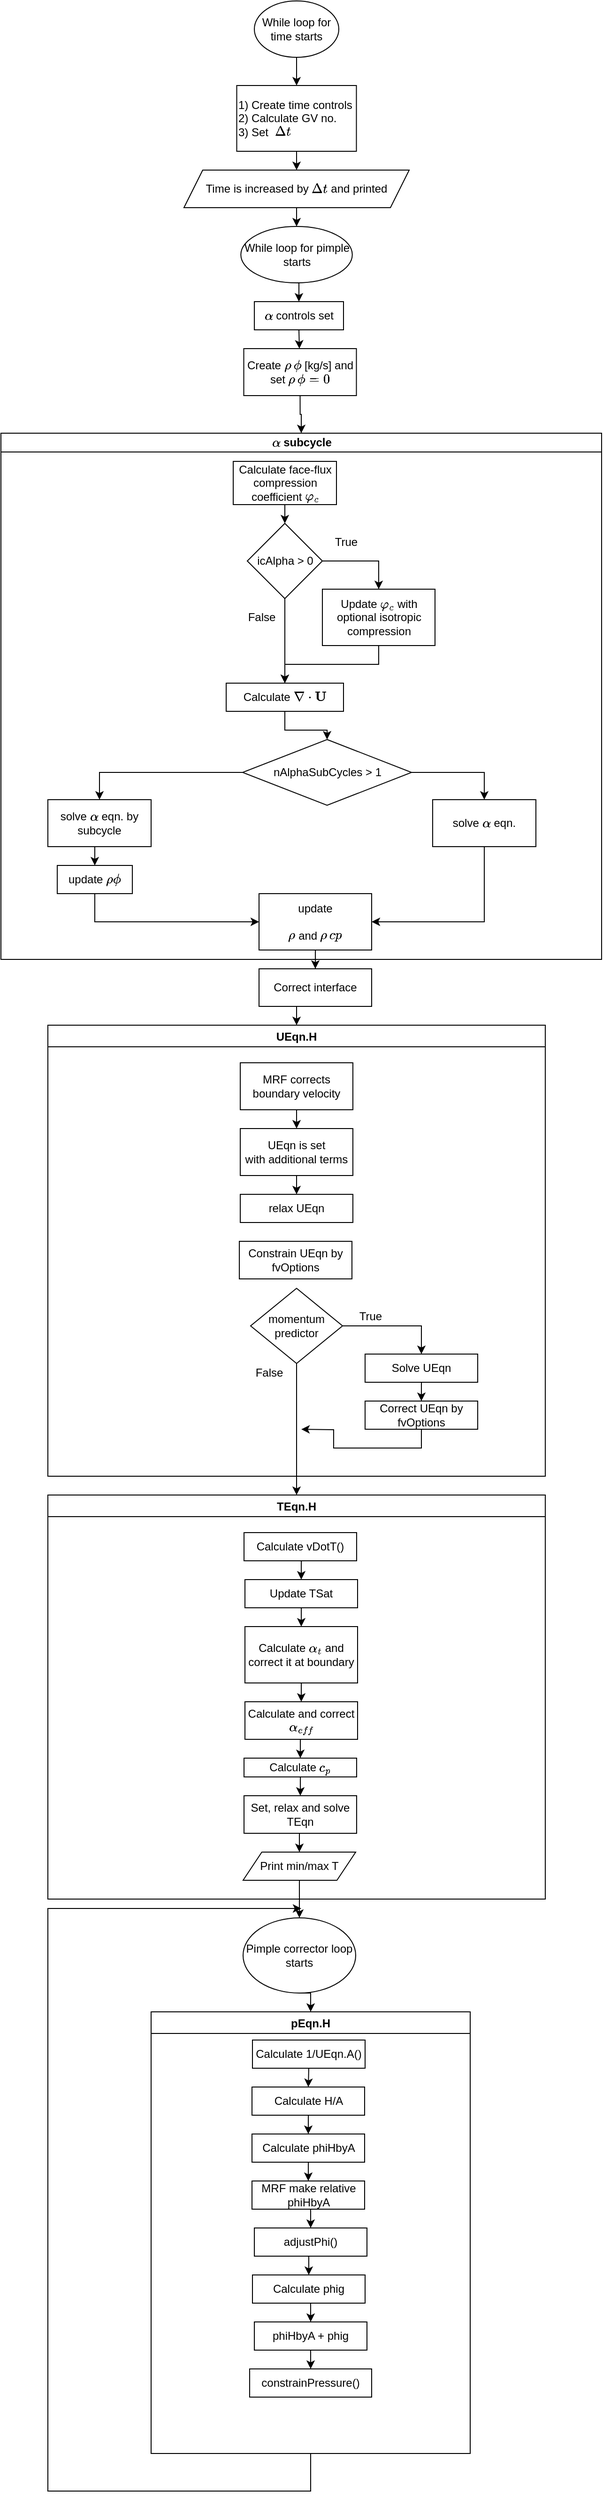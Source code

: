 <mxfile version="14.3.0" type="device"><diagram id="Rym5N9LAGHmapoCSd85f" name="Page-1"><mxGraphModel dx="1483" dy="807" grid="1" gridSize="10" guides="1" tooltips="1" connect="1" arrows="1" fold="1" page="1" pageScale="1" pageWidth="850" pageHeight="10000" math="1" shadow="0"><root><mxCell id="0"/><mxCell id="1" parent="0"/><mxCell id="AACT0-iEWtSOSLSEupFS-4" style="edgeStyle=orthogonalEdgeStyle;rounded=0;orthogonalLoop=1;jettySize=auto;html=1;exitX=0.5;exitY=1;exitDx=0;exitDy=0;entryX=0.5;entryY=0;entryDx=0;entryDy=0;" parent="1" source="AACT0-iEWtSOSLSEupFS-1" target="AACT0-iEWtSOSLSEupFS-2" edge="1"><mxGeometry relative="1" as="geometry"/></mxCell><mxCell id="AACT0-iEWtSOSLSEupFS-1" value="While loop for time starts" style="ellipse;whiteSpace=wrap;html=1;" parent="1" vertex="1"><mxGeometry x="360" y="20" width="90" height="60" as="geometry"/></mxCell><mxCell id="AACT0-iEWtSOSLSEupFS-7" style="edgeStyle=orthogonalEdgeStyle;rounded=0;orthogonalLoop=1;jettySize=auto;html=1;exitX=0.5;exitY=1;exitDx=0;exitDy=0;entryX=0.5;entryY=0;entryDx=0;entryDy=0;" parent="1" source="AACT0-iEWtSOSLSEupFS-2" target="AACT0-iEWtSOSLSEupFS-5" edge="1"><mxGeometry relative="1" as="geometry"/></mxCell><mxCell id="AACT0-iEWtSOSLSEupFS-2" value="&lt;div align=&quot;left&quot;&gt;1) Create time controls&lt;/div&gt;&lt;div align=&quot;left&quot;&gt;2) Calculate GV no.&lt;/div&gt;&lt;div align=&quot;left&quot;&gt;3) Set&amp;nbsp; `\Delta t`&lt;br&gt;&lt;/div&gt;" style="rounded=0;whiteSpace=wrap;html=1;align=left;" parent="1" vertex="1"><mxGeometry x="341.25" y="110" width="127.5" height="70" as="geometry"/></mxCell><mxCell id="AACT0-iEWtSOSLSEupFS-10" style="edgeStyle=orthogonalEdgeStyle;rounded=0;orthogonalLoop=1;jettySize=auto;html=1;exitX=0.5;exitY=1;exitDx=0;exitDy=0;entryX=0.5;entryY=0;entryDx=0;entryDy=0;" parent="1" source="AACT0-iEWtSOSLSEupFS-5" target="AACT0-iEWtSOSLSEupFS-8" edge="1"><mxGeometry relative="1" as="geometry"/></mxCell><mxCell id="AACT0-iEWtSOSLSEupFS-5" value="Time is increased by `\Delta t` and printed" style="shape=parallelogram;perimeter=parallelogramPerimeter;whiteSpace=wrap;html=1;fixedSize=1;" parent="1" vertex="1"><mxGeometry x="285" y="200" width="240" height="40" as="geometry"/></mxCell><mxCell id="AACT0-iEWtSOSLSEupFS-15" style="edgeStyle=orthogonalEdgeStyle;rounded=0;orthogonalLoop=1;jettySize=auto;html=1;exitX=0.5;exitY=1;exitDx=0;exitDy=0;entryX=0.5;entryY=0;entryDx=0;entryDy=0;" parent="1" source="AACT0-iEWtSOSLSEupFS-8" target="AACT0-iEWtSOSLSEupFS-11" edge="1"><mxGeometry relative="1" as="geometry"/></mxCell><mxCell id="AACT0-iEWtSOSLSEupFS-8" value="While loop for pimple starts" style="ellipse;whiteSpace=wrap;html=1;" parent="1" vertex="1"><mxGeometry x="345.63" y="260" width="118.75" height="60" as="geometry"/></mxCell><mxCell id="AACT0-iEWtSOSLSEupFS-18" style="edgeStyle=orthogonalEdgeStyle;rounded=0;orthogonalLoop=1;jettySize=auto;html=1;exitX=0.5;exitY=1;exitDx=0;exitDy=0;" parent="1" source="AACT0-iEWtSOSLSEupFS-11" edge="1"><mxGeometry relative="1" as="geometry"><mxPoint x="408" y="390" as="targetPoint"/></mxGeometry></mxCell><mxCell id="AACT0-iEWtSOSLSEupFS-11" value="`\alpha` controls set" style="rounded=0;whiteSpace=wrap;html=1;" parent="1" vertex="1"><mxGeometry x="360" y="340" width="95" height="30" as="geometry"/></mxCell><mxCell id="AACT0-iEWtSOSLSEupFS-38" style="edgeStyle=orthogonalEdgeStyle;rounded=0;orthogonalLoop=1;jettySize=auto;html=1;exitX=0.5;exitY=1;exitDx=0;exitDy=0;entryX=0.5;entryY=0;entryDx=0;entryDy=0;" parent="1" source="AACT0-iEWtSOSLSEupFS-16" target="AACT0-iEWtSOSLSEupFS-34" edge="1"><mxGeometry relative="1" as="geometry"/></mxCell><mxCell id="AACT0-iEWtSOSLSEupFS-16" value="Create \(\rho\,\phi\) [kg/s] and set \(\rho\,\phi = 0\)" style="rounded=0;whiteSpace=wrap;html=1;" parent="1" vertex="1"><mxGeometry x="348.75" y="390" width="120" height="50" as="geometry"/></mxCell><mxCell id="AACT0-iEWtSOSLSEupFS-34" value="\(\alpha\) subcycle" style="swimlane;html=1;startSize=20;horizontal=1;containerType=tree;" parent="1" vertex="1"><mxGeometry x="90" y="480" width="640" height="560" as="geometry"><mxRectangle x="90" y="480" width="160" height="20" as="alternateBounds"/></mxGeometry></mxCell><mxCell id="AACT0-iEWtSOSLSEupFS-42" style="edgeStyle=orthogonalEdgeStyle;rounded=0;orthogonalLoop=1;jettySize=auto;html=1;exitX=0.5;exitY=1;exitDx=0;exitDy=0;entryX=0.5;entryY=0;entryDx=0;entryDy=0;" parent="AACT0-iEWtSOSLSEupFS-34" source="AACT0-iEWtSOSLSEupFS-20" target="AACT0-iEWtSOSLSEupFS-41" edge="1"><mxGeometry relative="1" as="geometry"/></mxCell><mxCell id="AACT0-iEWtSOSLSEupFS-20" value="Calculate face-flux compression coefficient \(\varphi_c\)" style="whiteSpace=wrap;html=1;" parent="AACT0-iEWtSOSLSEupFS-34" vertex="1"><mxGeometry x="247.5" y="30" width="110" height="46" as="geometry"/></mxCell><mxCell id="AACT0-iEWtSOSLSEupFS-54" style="edgeStyle=orthogonalEdgeStyle;rounded=0;orthogonalLoop=1;jettySize=auto;html=1;exitX=1;exitY=0.5;exitDx=0;exitDy=0;entryX=0.5;entryY=0;entryDx=0;entryDy=0;" parent="AACT0-iEWtSOSLSEupFS-34" source="AACT0-iEWtSOSLSEupFS-41" target="AACT0-iEWtSOSLSEupFS-49" edge="1"><mxGeometry relative="1" as="geometry"/></mxCell><mxCell id="AACT0-iEWtSOSLSEupFS-56" style="edgeStyle=orthogonalEdgeStyle;rounded=0;orthogonalLoop=1;jettySize=auto;html=1;exitX=0.5;exitY=1;exitDx=0;exitDy=0;" parent="AACT0-iEWtSOSLSEupFS-34" source="AACT0-iEWtSOSLSEupFS-41" target="AACT0-iEWtSOSLSEupFS-48" edge="1"><mxGeometry relative="1" as="geometry"/></mxCell><mxCell id="AACT0-iEWtSOSLSEupFS-41" value="icAlpha &amp;gt; 0" style="rhombus;whiteSpace=wrap;html=1;" parent="AACT0-iEWtSOSLSEupFS-34" vertex="1"><mxGeometry x="262.5" y="96" width="80" height="80" as="geometry"/></mxCell><mxCell id="3qTJy4ESTqDtDDObD_JH-3" style="edgeStyle=orthogonalEdgeStyle;rounded=0;orthogonalLoop=1;jettySize=auto;html=1;exitX=0.5;exitY=1;exitDx=0;exitDy=0;entryX=0.5;entryY=0;entryDx=0;entryDy=0;" parent="AACT0-iEWtSOSLSEupFS-34" source="AACT0-iEWtSOSLSEupFS-48" target="3qTJy4ESTqDtDDObD_JH-2" edge="1"><mxGeometry relative="1" as="geometry"/></mxCell><mxCell id="AACT0-iEWtSOSLSEupFS-48" value="Calculate \(\nabla \cdot \mathbf{U}\)" style="rounded=0;whiteSpace=wrap;html=1;" parent="AACT0-iEWtSOSLSEupFS-34" vertex="1"><mxGeometry x="240" y="266" width="125" height="30" as="geometry"/></mxCell><mxCell id="AACT0-iEWtSOSLSEupFS-60" style="edgeStyle=orthogonalEdgeStyle;rounded=0;orthogonalLoop=1;jettySize=auto;html=1;exitX=0.5;exitY=1;exitDx=0;exitDy=0;entryX=0.5;entryY=0;entryDx=0;entryDy=0;" parent="AACT0-iEWtSOSLSEupFS-34" source="AACT0-iEWtSOSLSEupFS-49" target="AACT0-iEWtSOSLSEupFS-48" edge="1"><mxGeometry relative="1" as="geometry"><Array as="points"><mxPoint x="402.5" y="246"/><mxPoint x="302.5" y="246"/></Array></mxGeometry></mxCell><mxCell id="AACT0-iEWtSOSLSEupFS-49" value="Update \(\varphi_c\) with optional isotropic compression" style="rounded=0;whiteSpace=wrap;html=1;" parent="AACT0-iEWtSOSLSEupFS-34" vertex="1"><mxGeometry x="342.5" y="166" width="120" height="60" as="geometry"/></mxCell><mxCell id="AACT0-iEWtSOSLSEupFS-55" value="True" style="text;html=1;strokeColor=none;fillColor=none;align=center;verticalAlign=middle;whiteSpace=wrap;rounded=0;" parent="AACT0-iEWtSOSLSEupFS-34" vertex="1"><mxGeometry x="347.5" y="106" width="40" height="20" as="geometry"/></mxCell><mxCell id="AACT0-iEWtSOSLSEupFS-61" value="False" style="text;html=1;strokeColor=none;fillColor=none;align=center;verticalAlign=middle;whiteSpace=wrap;rounded=0;" parent="AACT0-iEWtSOSLSEupFS-34" vertex="1"><mxGeometry x="257.5" y="186" width="40" height="20" as="geometry"/></mxCell><mxCell id="3qTJy4ESTqDtDDObD_JH-5" style="edgeStyle=orthogonalEdgeStyle;rounded=0;orthogonalLoop=1;jettySize=auto;html=1;exitX=0;exitY=0.5;exitDx=0;exitDy=0;entryX=0.5;entryY=0;entryDx=0;entryDy=0;" parent="AACT0-iEWtSOSLSEupFS-34" source="3qTJy4ESTqDtDDObD_JH-2" target="3qTJy4ESTqDtDDObD_JH-4" edge="1"><mxGeometry relative="1" as="geometry"/></mxCell><mxCell id="3qTJy4ESTqDtDDObD_JH-10" style="edgeStyle=orthogonalEdgeStyle;rounded=0;orthogonalLoop=1;jettySize=auto;html=1;exitX=1;exitY=0.5;exitDx=0;exitDy=0;entryX=0.5;entryY=0;entryDx=0;entryDy=0;" parent="AACT0-iEWtSOSLSEupFS-34" source="3qTJy4ESTqDtDDObD_JH-2" target="3qTJy4ESTqDtDDObD_JH-9" edge="1"><mxGeometry relative="1" as="geometry"/></mxCell><mxCell id="3qTJy4ESTqDtDDObD_JH-2" value="nAlphaSubCycles &amp;gt; 1" style="rhombus;whiteSpace=wrap;html=1;" parent="AACT0-iEWtSOSLSEupFS-34" vertex="1"><mxGeometry x="257.5" y="326" width="180" height="70" as="geometry"/></mxCell><mxCell id="3qTJy4ESTqDtDDObD_JH-7" style="edgeStyle=orthogonalEdgeStyle;rounded=0;orthogonalLoop=1;jettySize=auto;html=1;exitX=0.5;exitY=1;exitDx=0;exitDy=0;entryX=0.5;entryY=0;entryDx=0;entryDy=0;" parent="AACT0-iEWtSOSLSEupFS-34" source="3qTJy4ESTqDtDDObD_JH-4" target="3qTJy4ESTqDtDDObD_JH-6" edge="1"><mxGeometry relative="1" as="geometry"/></mxCell><mxCell id="3qTJy4ESTqDtDDObD_JH-4" value="solve \(\alpha\) eqn. by subcycle" style="rounded=0;whiteSpace=wrap;html=1;" parent="AACT0-iEWtSOSLSEupFS-34" vertex="1"><mxGeometry x="50" y="390" width="110" height="50" as="geometry"/></mxCell><mxCell id="3qTJy4ESTqDtDDObD_JH-12" style="edgeStyle=orthogonalEdgeStyle;rounded=0;orthogonalLoop=1;jettySize=auto;html=1;exitX=0.5;exitY=1;exitDx=0;exitDy=0;entryX=0;entryY=0.5;entryDx=0;entryDy=0;" parent="AACT0-iEWtSOSLSEupFS-34" source="3qTJy4ESTqDtDDObD_JH-6" target="3qTJy4ESTqDtDDObD_JH-11" edge="1"><mxGeometry relative="1" as="geometry"/></mxCell><mxCell id="3qTJy4ESTqDtDDObD_JH-6" value="update \(\rho \phi\)" style="rounded=0;whiteSpace=wrap;html=1;" parent="AACT0-iEWtSOSLSEupFS-34" vertex="1"><mxGeometry x="60" y="460" width="80" height="30" as="geometry"/></mxCell><mxCell id="3qTJy4ESTqDtDDObD_JH-13" style="edgeStyle=orthogonalEdgeStyle;rounded=0;orthogonalLoop=1;jettySize=auto;html=1;exitX=0.5;exitY=1;exitDx=0;exitDy=0;entryX=1;entryY=0.5;entryDx=0;entryDy=0;" parent="AACT0-iEWtSOSLSEupFS-34" source="3qTJy4ESTqDtDDObD_JH-9" target="3qTJy4ESTqDtDDObD_JH-11" edge="1"><mxGeometry relative="1" as="geometry"/></mxCell><mxCell id="3qTJy4ESTqDtDDObD_JH-9" value="solve \(\alpha\) eqn." style="rounded=0;whiteSpace=wrap;html=1;" parent="AACT0-iEWtSOSLSEupFS-34" vertex="1"><mxGeometry x="460" y="390" width="110" height="50" as="geometry"/></mxCell><mxCell id="3qTJy4ESTqDtDDObD_JH-11" value="&lt;div&gt;update&lt;/div&gt;&lt;div&gt;&lt;br&gt;&lt;/div&gt;\(\rho\) and \(\rho\, cp\)" style="rounded=0;whiteSpace=wrap;html=1;" parent="AACT0-iEWtSOSLSEupFS-34" vertex="1"><mxGeometry x="275" y="490" width="120" height="60" as="geometry"/></mxCell><mxCell id="3qTJy4ESTqDtDDObD_JH-35" style="edgeStyle=orthogonalEdgeStyle;rounded=0;orthogonalLoop=1;jettySize=auto;html=1;exitX=0.5;exitY=1;exitDx=0;exitDy=0;entryX=0.5;entryY=0;entryDx=0;entryDy=0;" parent="1" source="3qTJy4ESTqDtDDObD_JH-17" target="3qTJy4ESTqDtDDObD_JH-19" edge="1"><mxGeometry relative="1" as="geometry"/></mxCell><mxCell id="3qTJy4ESTqDtDDObD_JH-17" value="Correct interface" style="rounded=0;whiteSpace=wrap;html=1;" parent="1" vertex="1"><mxGeometry x="365" y="1050" width="120" height="40" as="geometry"/></mxCell><mxCell id="3qTJy4ESTqDtDDObD_JH-18" style="edgeStyle=orthogonalEdgeStyle;rounded=0;orthogonalLoop=1;jettySize=auto;html=1;exitX=0.5;exitY=1;exitDx=0;exitDy=0;" parent="1" source="3qTJy4ESTqDtDDObD_JH-11" target="3qTJy4ESTqDtDDObD_JH-17" edge="1"><mxGeometry relative="1" as="geometry"/></mxCell><mxCell id="3qTJy4ESTqDtDDObD_JH-19" value="UEqn.H" style="swimlane;" parent="1" vertex="1"><mxGeometry x="140" y="1110" width="530" height="480" as="geometry"/></mxCell><mxCell id="3qTJy4ESTqDtDDObD_JH-22" style="edgeStyle=orthogonalEdgeStyle;rounded=0;orthogonalLoop=1;jettySize=auto;html=1;exitX=0.5;exitY=1;exitDx=0;exitDy=0;entryX=0.5;entryY=0;entryDx=0;entryDy=0;" parent="3qTJy4ESTqDtDDObD_JH-19" source="3qTJy4ESTqDtDDObD_JH-20" target="3qTJy4ESTqDtDDObD_JH-21" edge="1"><mxGeometry relative="1" as="geometry"/></mxCell><mxCell id="3qTJy4ESTqDtDDObD_JH-20" value="MRF corrects boundary velocity" style="rounded=0;whiteSpace=wrap;html=1;" parent="3qTJy4ESTqDtDDObD_JH-19" vertex="1"><mxGeometry x="205" y="40" width="120" height="50" as="geometry"/></mxCell><mxCell id="3qTJy4ESTqDtDDObD_JH-24" style="edgeStyle=orthogonalEdgeStyle;rounded=0;orthogonalLoop=1;jettySize=auto;html=1;exitX=0.5;exitY=1;exitDx=0;exitDy=0;entryX=0.5;entryY=0;entryDx=0;entryDy=0;" parent="3qTJy4ESTqDtDDObD_JH-19" source="3qTJy4ESTqDtDDObD_JH-21" target="3qTJy4ESTqDtDDObD_JH-23" edge="1"><mxGeometry relative="1" as="geometry"/></mxCell><mxCell id="3qTJy4ESTqDtDDObD_JH-21" value="&lt;div&gt;UEqn is set&lt;/div&gt;&lt;div&gt;with additional terms&lt;br&gt;&lt;/div&gt;" style="rounded=0;whiteSpace=wrap;html=1;" parent="3qTJy4ESTqDtDDObD_JH-19" vertex="1"><mxGeometry x="205" y="110" width="120" height="50" as="geometry"/></mxCell><mxCell id="3qTJy4ESTqDtDDObD_JH-23" value="relax UEqn" style="rounded=0;whiteSpace=wrap;html=1;" parent="3qTJy4ESTqDtDDObD_JH-19" vertex="1"><mxGeometry x="205" y="180" width="120" height="30" as="geometry"/></mxCell><mxCell id="3qTJy4ESTqDtDDObD_JH-25" value="Constrain UEqn by fvOptions" style="rounded=0;whiteSpace=wrap;html=1;" parent="3qTJy4ESTqDtDDObD_JH-19" vertex="1"><mxGeometry x="204" y="230" width="120" height="40" as="geometry"/></mxCell><mxCell id="3qTJy4ESTqDtDDObD_JH-28" style="edgeStyle=orthogonalEdgeStyle;rounded=0;orthogonalLoop=1;jettySize=auto;html=1;exitX=1;exitY=0.5;exitDx=0;exitDy=0;entryX=0.5;entryY=0;entryDx=0;entryDy=0;" parent="3qTJy4ESTqDtDDObD_JH-19" source="3qTJy4ESTqDtDDObD_JH-26" target="3qTJy4ESTqDtDDObD_JH-27" edge="1"><mxGeometry relative="1" as="geometry"/></mxCell><mxCell id="3qTJy4ESTqDtDDObD_JH-26" value="momentum predictor" style="rhombus;whiteSpace=wrap;html=1;" parent="3qTJy4ESTqDtDDObD_JH-19" vertex="1"><mxGeometry x="216" y="280" width="98" height="80" as="geometry"/></mxCell><mxCell id="3qTJy4ESTqDtDDObD_JH-31" style="edgeStyle=orthogonalEdgeStyle;rounded=0;orthogonalLoop=1;jettySize=auto;html=1;exitX=0.5;exitY=1;exitDx=0;exitDy=0;entryX=0.5;entryY=0;entryDx=0;entryDy=0;" parent="3qTJy4ESTqDtDDObD_JH-19" source="3qTJy4ESTqDtDDObD_JH-27" target="3qTJy4ESTqDtDDObD_JH-30" edge="1"><mxGeometry relative="1" as="geometry"/></mxCell><mxCell id="3qTJy4ESTqDtDDObD_JH-27" value="Solve UEqn" style="rounded=0;whiteSpace=wrap;html=1;" parent="3qTJy4ESTqDtDDObD_JH-19" vertex="1"><mxGeometry x="338" y="350" width="120" height="30" as="geometry"/></mxCell><mxCell id="3qTJy4ESTqDtDDObD_JH-29" value="True" style="text;html=1;strokeColor=none;fillColor=none;align=center;verticalAlign=middle;whiteSpace=wrap;rounded=0;" parent="3qTJy4ESTqDtDDObD_JH-19" vertex="1"><mxGeometry x="324" y="300" width="40" height="20" as="geometry"/></mxCell><mxCell id="3qTJy4ESTqDtDDObD_JH-30" value="Correct UEqn by fvOptions" style="rounded=0;whiteSpace=wrap;html=1;" parent="3qTJy4ESTqDtDDObD_JH-19" vertex="1"><mxGeometry x="338" y="400" width="120" height="30" as="geometry"/></mxCell><mxCell id="3qTJy4ESTqDtDDObD_JH-42" value="False" style="text;html=1;strokeColor=none;fillColor=none;align=center;verticalAlign=middle;whiteSpace=wrap;rounded=0;" parent="3qTJy4ESTqDtDDObD_JH-19" vertex="1"><mxGeometry x="216" y="360" width="40" height="20" as="geometry"/></mxCell><mxCell id="3qTJy4ESTqDtDDObD_JH-32" value="TEqn.H" style="swimlane;" parent="1" vertex="1"><mxGeometry x="140" y="1610" width="530" height="430" as="geometry"/></mxCell><mxCell id="IhVo0fJAXLAlhEaTS_rb-4" style="edgeStyle=orthogonalEdgeStyle;rounded=0;orthogonalLoop=1;jettySize=auto;html=1;exitX=0.5;exitY=1;exitDx=0;exitDy=0;entryX=0.5;entryY=0;entryDx=0;entryDy=0;" edge="1" parent="3qTJy4ESTqDtDDObD_JH-32" source="IhVo0fJAXLAlhEaTS_rb-1" target="IhVo0fJAXLAlhEaTS_rb-2"><mxGeometry relative="1" as="geometry"/></mxCell><mxCell id="IhVo0fJAXLAlhEaTS_rb-1" value="Calculate vDotT()" style="rounded=0;whiteSpace=wrap;html=1;" vertex="1" parent="3qTJy4ESTqDtDDObD_JH-32"><mxGeometry x="209" y="40" width="120" height="30" as="geometry"/></mxCell><mxCell id="IhVo0fJAXLAlhEaTS_rb-7" style="edgeStyle=orthogonalEdgeStyle;rounded=0;orthogonalLoop=1;jettySize=auto;html=1;exitX=0.5;exitY=1;exitDx=0;exitDy=0;entryX=0.5;entryY=0;entryDx=0;entryDy=0;" edge="1" parent="3qTJy4ESTqDtDDObD_JH-32" source="IhVo0fJAXLAlhEaTS_rb-2" target="IhVo0fJAXLAlhEaTS_rb-6"><mxGeometry relative="1" as="geometry"/></mxCell><mxCell id="IhVo0fJAXLAlhEaTS_rb-2" value="Update TSat" style="rounded=0;whiteSpace=wrap;html=1;" vertex="1" parent="3qTJy4ESTqDtDDObD_JH-32"><mxGeometry x="210" y="90" width="120" height="30" as="geometry"/></mxCell><mxCell id="IhVo0fJAXLAlhEaTS_rb-9" style="edgeStyle=orthogonalEdgeStyle;rounded=0;orthogonalLoop=1;jettySize=auto;html=1;exitX=0.5;exitY=1;exitDx=0;exitDy=0;entryX=0.5;entryY=0;entryDx=0;entryDy=0;" edge="1" parent="3qTJy4ESTqDtDDObD_JH-32" source="IhVo0fJAXLAlhEaTS_rb-6" target="IhVo0fJAXLAlhEaTS_rb-8"><mxGeometry relative="1" as="geometry"/></mxCell><mxCell id="IhVo0fJAXLAlhEaTS_rb-6" value="Calculate \(\alpha_t\) and correct it at boundary" style="rounded=0;whiteSpace=wrap;html=1;" vertex="1" parent="3qTJy4ESTqDtDDObD_JH-32"><mxGeometry x="210" y="140" width="120" height="60" as="geometry"/></mxCell><mxCell id="IhVo0fJAXLAlhEaTS_rb-16" style="edgeStyle=orthogonalEdgeStyle;rounded=0;orthogonalLoop=1;jettySize=auto;html=1;exitX=0.5;exitY=1;exitDx=0;exitDy=0;entryX=0.5;entryY=0;entryDx=0;entryDy=0;" edge="1" parent="3qTJy4ESTqDtDDObD_JH-32" source="IhVo0fJAXLAlhEaTS_rb-8" target="IhVo0fJAXLAlhEaTS_rb-10"><mxGeometry relative="1" as="geometry"/></mxCell><mxCell id="IhVo0fJAXLAlhEaTS_rb-8" value="Calculate and correct \(\alpha_{eff}\) " style="rounded=0;whiteSpace=wrap;html=1;" vertex="1" parent="3qTJy4ESTqDtDDObD_JH-32"><mxGeometry x="210" y="220" width="120" height="40" as="geometry"/></mxCell><mxCell id="IhVo0fJAXLAlhEaTS_rb-17" style="edgeStyle=orthogonalEdgeStyle;rounded=0;orthogonalLoop=1;jettySize=auto;html=1;exitX=0.5;exitY=1;exitDx=0;exitDy=0;entryX=0.5;entryY=0;entryDx=0;entryDy=0;" edge="1" parent="3qTJy4ESTqDtDDObD_JH-32" source="IhVo0fJAXLAlhEaTS_rb-10" target="IhVo0fJAXLAlhEaTS_rb-15"><mxGeometry relative="1" as="geometry"/></mxCell><mxCell id="IhVo0fJAXLAlhEaTS_rb-10" value="Calculate \(c_p\)" style="rounded=0;whiteSpace=wrap;html=1;" vertex="1" parent="3qTJy4ESTqDtDDObD_JH-32"><mxGeometry x="209" y="280" width="120" height="20" as="geometry"/></mxCell><mxCell id="IhVo0fJAXLAlhEaTS_rb-19" style="edgeStyle=orthogonalEdgeStyle;rounded=0;orthogonalLoop=1;jettySize=auto;html=1;exitX=0.5;exitY=1;exitDx=0;exitDy=0;entryX=0.5;entryY=0;entryDx=0;entryDy=0;" edge="1" parent="3qTJy4ESTqDtDDObD_JH-32" source="IhVo0fJAXLAlhEaTS_rb-15" target="IhVo0fJAXLAlhEaTS_rb-18"><mxGeometry relative="1" as="geometry"/></mxCell><mxCell id="IhVo0fJAXLAlhEaTS_rb-15" value="Set, relax and solve TEqn" style="rounded=0;whiteSpace=wrap;html=1;" vertex="1" parent="3qTJy4ESTqDtDDObD_JH-32"><mxGeometry x="209" y="320" width="120" height="40" as="geometry"/></mxCell><mxCell id="IhVo0fJAXLAlhEaTS_rb-18" value="Print min/max T" style="shape=parallelogram;perimeter=parallelogramPerimeter;whiteSpace=wrap;html=1;fixedSize=1;" vertex="1" parent="3qTJy4ESTqDtDDObD_JH-32"><mxGeometry x="208" y="380" width="120" height="30" as="geometry"/></mxCell><mxCell id="3qTJy4ESTqDtDDObD_JH-40" style="edgeStyle=orthogonalEdgeStyle;rounded=0;orthogonalLoop=1;jettySize=auto;html=1;exitX=0.5;exitY=1;exitDx=0;exitDy=0;entryX=0.5;entryY=0;entryDx=0;entryDy=0;" parent="1" source="3qTJy4ESTqDtDDObD_JH-26" target="3qTJy4ESTqDtDDObD_JH-32" edge="1"><mxGeometry relative="1" as="geometry"/></mxCell><mxCell id="3qTJy4ESTqDtDDObD_JH-41" style="edgeStyle=orthogonalEdgeStyle;rounded=0;orthogonalLoop=1;jettySize=auto;html=1;exitX=0.5;exitY=1;exitDx=0;exitDy=0;" parent="1" source="3qTJy4ESTqDtDDObD_JH-30" edge="1"><mxGeometry relative="1" as="geometry"><mxPoint x="410" y="1540" as="targetPoint"/></mxGeometry></mxCell><mxCell id="IhVo0fJAXLAlhEaTS_rb-23" style="edgeStyle=orthogonalEdgeStyle;rounded=0;orthogonalLoop=1;jettySize=auto;html=1;exitX=0.5;exitY=1;exitDx=0;exitDy=0;entryX=0.5;entryY=0;entryDx=0;entryDy=0;" edge="1" parent="1" source="IhVo0fJAXLAlhEaTS_rb-20" target="IhVo0fJAXLAlhEaTS_rb-22"><mxGeometry relative="1" as="geometry"/></mxCell><mxCell id="IhVo0fJAXLAlhEaTS_rb-20" value="Pimple corrector loop starts" style="ellipse;whiteSpace=wrap;html=1;" vertex="1" parent="1"><mxGeometry x="348" y="2060" width="120" height="80" as="geometry"/></mxCell><mxCell id="IhVo0fJAXLAlhEaTS_rb-21" style="edgeStyle=orthogonalEdgeStyle;rounded=0;orthogonalLoop=1;jettySize=auto;html=1;exitX=0.5;exitY=1;exitDx=0;exitDy=0;" edge="1" parent="1" source="IhVo0fJAXLAlhEaTS_rb-18" target="IhVo0fJAXLAlhEaTS_rb-20"><mxGeometry relative="1" as="geometry"/></mxCell><mxCell id="IhVo0fJAXLAlhEaTS_rb-24" style="edgeStyle=orthogonalEdgeStyle;rounded=0;orthogonalLoop=1;jettySize=auto;html=1;exitX=0.5;exitY=1;exitDx=0;exitDy=0;" edge="1" parent="1" source="IhVo0fJAXLAlhEaTS_rb-22"><mxGeometry relative="1" as="geometry"><mxPoint x="410" y="2050" as="targetPoint"/><Array as="points"><mxPoint x="420" y="2670"/><mxPoint x="140" y="2670"/><mxPoint x="140" y="2050"/></Array></mxGeometry></mxCell><mxCell id="IhVo0fJAXLAlhEaTS_rb-22" value="pEqn.H" style="swimlane;" vertex="1" parent="1"><mxGeometry x="250" y="2160" width="340" height="470" as="geometry"/></mxCell><mxCell id="IhVo0fJAXLAlhEaTS_rb-30" style="edgeStyle=orthogonalEdgeStyle;rounded=0;orthogonalLoop=1;jettySize=auto;html=1;exitX=0.5;exitY=1;exitDx=0;exitDy=0;entryX=0.5;entryY=0;entryDx=0;entryDy=0;" edge="1" parent="IhVo0fJAXLAlhEaTS_rb-22" source="IhVo0fJAXLAlhEaTS_rb-27" target="IhVo0fJAXLAlhEaTS_rb-28"><mxGeometry relative="1" as="geometry"/></mxCell><mxCell id="IhVo0fJAXLAlhEaTS_rb-27" value="Calculate 1/UEqn.A()" style="whiteSpace=wrap;html=1;" vertex="1" parent="IhVo0fJAXLAlhEaTS_rb-22"><mxGeometry x="108" y="30" width="120" height="30" as="geometry"/></mxCell><mxCell id="IhVo0fJAXLAlhEaTS_rb-31" style="edgeStyle=orthogonalEdgeStyle;rounded=0;orthogonalLoop=1;jettySize=auto;html=1;exitX=0.5;exitY=1;exitDx=0;exitDy=0;entryX=0.5;entryY=0;entryDx=0;entryDy=0;" edge="1" parent="IhVo0fJAXLAlhEaTS_rb-22" source="IhVo0fJAXLAlhEaTS_rb-28" target="IhVo0fJAXLAlhEaTS_rb-29"><mxGeometry relative="1" as="geometry"/></mxCell><mxCell id="IhVo0fJAXLAlhEaTS_rb-28" value="Calculate H/A" style="whiteSpace=wrap;html=1;" vertex="1" parent="IhVo0fJAXLAlhEaTS_rb-22"><mxGeometry x="107.5" y="80" width="120" height="30" as="geometry"/></mxCell><mxCell id="IhVo0fJAXLAlhEaTS_rb-34" style="edgeStyle=orthogonalEdgeStyle;rounded=0;orthogonalLoop=1;jettySize=auto;html=1;exitX=0.5;exitY=1;exitDx=0;exitDy=0;entryX=0.5;entryY=0;entryDx=0;entryDy=0;" edge="1" parent="IhVo0fJAXLAlhEaTS_rb-22" source="IhVo0fJAXLAlhEaTS_rb-29" target="IhVo0fJAXLAlhEaTS_rb-32"><mxGeometry relative="1" as="geometry"/></mxCell><mxCell id="IhVo0fJAXLAlhEaTS_rb-29" value="Calculate phiHbyA" style="whiteSpace=wrap;html=1;" vertex="1" parent="IhVo0fJAXLAlhEaTS_rb-22"><mxGeometry x="107.5" y="130" width="120" height="30" as="geometry"/></mxCell><mxCell id="IhVo0fJAXLAlhEaTS_rb-35" style="edgeStyle=orthogonalEdgeStyle;rounded=0;orthogonalLoop=1;jettySize=auto;html=1;exitX=0.5;exitY=1;exitDx=0;exitDy=0;entryX=0.5;entryY=0;entryDx=0;entryDy=0;" edge="1" parent="IhVo0fJAXLAlhEaTS_rb-22" source="IhVo0fJAXLAlhEaTS_rb-32" target="IhVo0fJAXLAlhEaTS_rb-33"><mxGeometry relative="1" as="geometry"/></mxCell><mxCell id="IhVo0fJAXLAlhEaTS_rb-32" value="MRF make relative phiHbyA" style="whiteSpace=wrap;html=1;" vertex="1" parent="IhVo0fJAXLAlhEaTS_rb-22"><mxGeometry x="107.5" y="180" width="120" height="30" as="geometry"/></mxCell><mxCell id="IhVo0fJAXLAlhEaTS_rb-37" style="edgeStyle=orthogonalEdgeStyle;rounded=0;orthogonalLoop=1;jettySize=auto;html=1;exitX=0.5;exitY=1;exitDx=0;exitDy=0;entryX=0.5;entryY=0;entryDx=0;entryDy=0;" edge="1" parent="IhVo0fJAXLAlhEaTS_rb-22" source="IhVo0fJAXLAlhEaTS_rb-33" target="IhVo0fJAXLAlhEaTS_rb-36"><mxGeometry relative="1" as="geometry"/></mxCell><mxCell id="IhVo0fJAXLAlhEaTS_rb-33" value="adjustPhi()" style="whiteSpace=wrap;html=1;" vertex="1" parent="IhVo0fJAXLAlhEaTS_rb-22"><mxGeometry x="110" y="230" width="120" height="30" as="geometry"/></mxCell><mxCell id="IhVo0fJAXLAlhEaTS_rb-40" style="edgeStyle=orthogonalEdgeStyle;rounded=0;orthogonalLoop=1;jettySize=auto;html=1;exitX=0.5;exitY=1;exitDx=0;exitDy=0;entryX=0.5;entryY=0;entryDx=0;entryDy=0;" edge="1" parent="IhVo0fJAXLAlhEaTS_rb-22" source="IhVo0fJAXLAlhEaTS_rb-36" target="IhVo0fJAXLAlhEaTS_rb-38"><mxGeometry relative="1" as="geometry"/></mxCell><mxCell id="IhVo0fJAXLAlhEaTS_rb-36" value="Calculate phig" style="whiteSpace=wrap;html=1;" vertex="1" parent="IhVo0fJAXLAlhEaTS_rb-22"><mxGeometry x="108" y="280" width="120" height="30" as="geometry"/></mxCell><mxCell id="IhVo0fJAXLAlhEaTS_rb-42" style="edgeStyle=orthogonalEdgeStyle;rounded=0;orthogonalLoop=1;jettySize=auto;html=1;exitX=0.5;exitY=1;exitDx=0;exitDy=0;entryX=0.5;entryY=0;entryDx=0;entryDy=0;" edge="1" parent="IhVo0fJAXLAlhEaTS_rb-22" source="IhVo0fJAXLAlhEaTS_rb-38" target="IhVo0fJAXLAlhEaTS_rb-41"><mxGeometry relative="1" as="geometry"/></mxCell><mxCell id="IhVo0fJAXLAlhEaTS_rb-38" value="phiHbyA + phig" style="whiteSpace=wrap;html=1;" vertex="1" parent="IhVo0fJAXLAlhEaTS_rb-22"><mxGeometry x="110" y="330" width="120" height="30" as="geometry"/></mxCell><mxCell id="IhVo0fJAXLAlhEaTS_rb-41" value="constrainPressure()" style="whiteSpace=wrap;html=1;" vertex="1" parent="IhVo0fJAXLAlhEaTS_rb-22"><mxGeometry x="105" y="380" width="130" height="30" as="geometry"/></mxCell></root></mxGraphModel></diagram></mxfile>